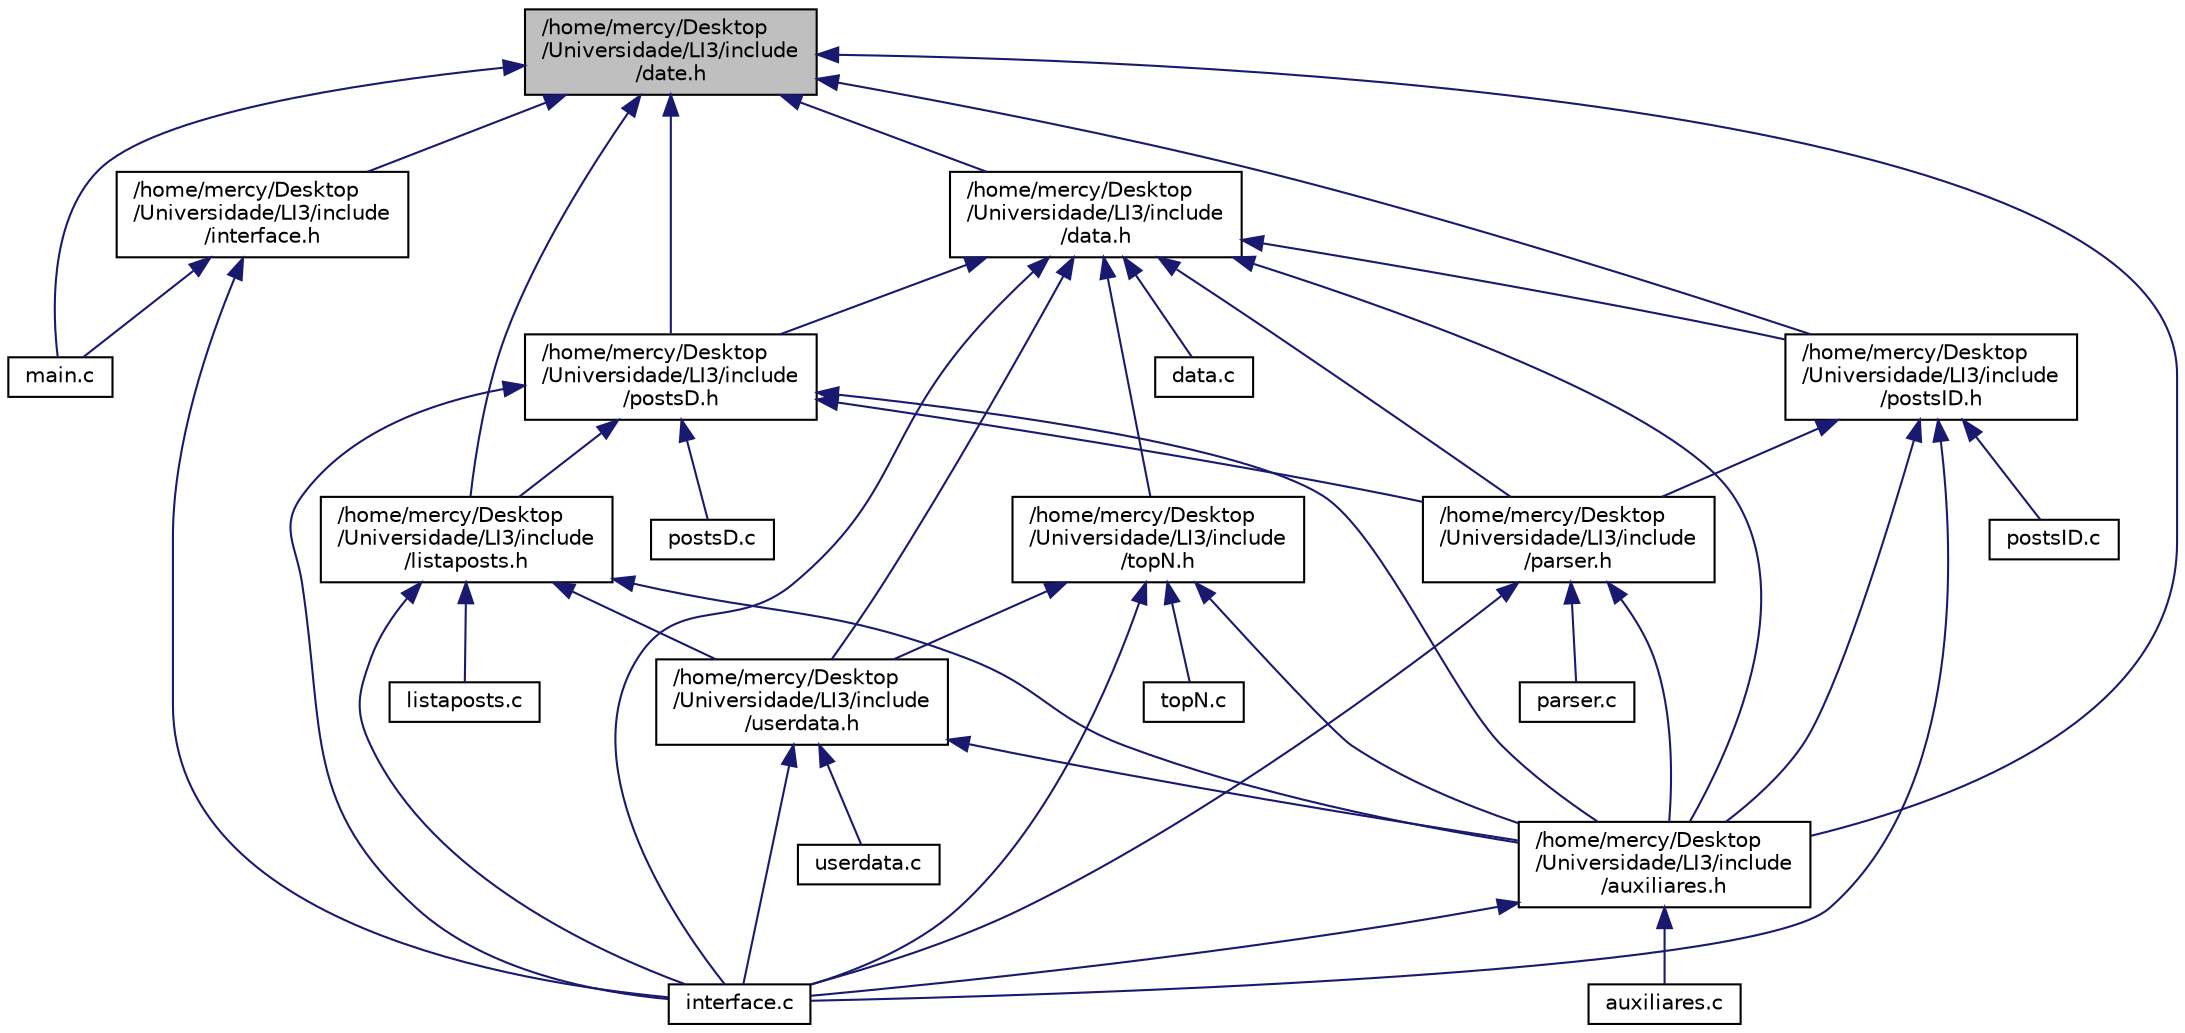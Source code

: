 digraph "/home/mercy/Desktop/Universidade/LI3/include/date.h"
{
  edge [fontname="Helvetica",fontsize="10",labelfontname="Helvetica",labelfontsize="10"];
  node [fontname="Helvetica",fontsize="10",shape=record];
  Node1 [label="/home/mercy/Desktop\l/Universidade/LI3/include\l/date.h",height=0.2,width=0.4,color="black", fillcolor="grey75", style="filled", fontcolor="black"];
  Node1 -> Node2 [dir="back",color="midnightblue",fontsize="10",style="solid",fontname="Helvetica"];
  Node2 [label="main.c",height=0.2,width=0.4,color="black", fillcolor="white", style="filled",URL="$main_8c.html"];
  Node1 -> Node3 [dir="back",color="midnightblue",fontsize="10",style="solid",fontname="Helvetica"];
  Node3 [label="/home/mercy/Desktop\l/Universidade/LI3/include\l/data.h",height=0.2,width=0.4,color="black", fillcolor="white", style="filled",URL="$data_8h.html"];
  Node3 -> Node4 [dir="back",color="midnightblue",fontsize="10",style="solid",fontname="Helvetica"];
  Node4 [label="data.c",height=0.2,width=0.4,color="black", fillcolor="white", style="filled",URL="$data_8c.html"];
  Node3 -> Node5 [dir="back",color="midnightblue",fontsize="10",style="solid",fontname="Helvetica"];
  Node5 [label="interface.c",height=0.2,width=0.4,color="black", fillcolor="white", style="filled",URL="$interface_8c.html"];
  Node3 -> Node6 [dir="back",color="midnightblue",fontsize="10",style="solid",fontname="Helvetica"];
  Node6 [label="/home/mercy/Desktop\l/Universidade/LI3/include\l/auxiliares.h",height=0.2,width=0.4,color="black", fillcolor="white", style="filled",URL="$auxiliares_8h.html"];
  Node6 -> Node7 [dir="back",color="midnightblue",fontsize="10",style="solid",fontname="Helvetica"];
  Node7 [label="auxiliares.c",height=0.2,width=0.4,color="black", fillcolor="white", style="filled",URL="$auxiliares_8c.html"];
  Node6 -> Node5 [dir="back",color="midnightblue",fontsize="10",style="solid",fontname="Helvetica"];
  Node3 -> Node8 [dir="back",color="midnightblue",fontsize="10",style="solid",fontname="Helvetica"];
  Node8 [label="/home/mercy/Desktop\l/Universidade/LI3/include\l/topN.h",height=0.2,width=0.4,color="black", fillcolor="white", style="filled",URL="$topN_8h.html"];
  Node8 -> Node5 [dir="back",color="midnightblue",fontsize="10",style="solid",fontname="Helvetica"];
  Node8 -> Node9 [dir="back",color="midnightblue",fontsize="10",style="solid",fontname="Helvetica"];
  Node9 [label="topN.c",height=0.2,width=0.4,color="black", fillcolor="white", style="filled",URL="$topN_8c.html"];
  Node8 -> Node10 [dir="back",color="midnightblue",fontsize="10",style="solid",fontname="Helvetica"];
  Node10 [label="/home/mercy/Desktop\l/Universidade/LI3/include\l/userdata.h",height=0.2,width=0.4,color="black", fillcolor="white", style="filled",URL="$userdata_8h.html"];
  Node10 -> Node5 [dir="back",color="midnightblue",fontsize="10",style="solid",fontname="Helvetica"];
  Node10 -> Node11 [dir="back",color="midnightblue",fontsize="10",style="solid",fontname="Helvetica"];
  Node11 [label="userdata.c",height=0.2,width=0.4,color="black", fillcolor="white", style="filled",URL="$userdata_8c.html"];
  Node10 -> Node6 [dir="back",color="midnightblue",fontsize="10",style="solid",fontname="Helvetica"];
  Node8 -> Node6 [dir="back",color="midnightblue",fontsize="10",style="solid",fontname="Helvetica"];
  Node3 -> Node10 [dir="back",color="midnightblue",fontsize="10",style="solid",fontname="Helvetica"];
  Node3 -> Node12 [dir="back",color="midnightblue",fontsize="10",style="solid",fontname="Helvetica"];
  Node12 [label="/home/mercy/Desktop\l/Universidade/LI3/include\l/postsD.h",height=0.2,width=0.4,color="black", fillcolor="white", style="filled",URL="$postsD_8h.html"];
  Node12 -> Node5 [dir="back",color="midnightblue",fontsize="10",style="solid",fontname="Helvetica"];
  Node12 -> Node13 [dir="back",color="midnightblue",fontsize="10",style="solid",fontname="Helvetica"];
  Node13 [label="postsD.c",height=0.2,width=0.4,color="black", fillcolor="white", style="filled",URL="$postsD_8c.html"];
  Node12 -> Node14 [dir="back",color="midnightblue",fontsize="10",style="solid",fontname="Helvetica"];
  Node14 [label="/home/mercy/Desktop\l/Universidade/LI3/include\l/listaposts.h",height=0.2,width=0.4,color="black", fillcolor="white", style="filled",URL="$listaposts_8h.html"];
  Node14 -> Node5 [dir="back",color="midnightblue",fontsize="10",style="solid",fontname="Helvetica"];
  Node14 -> Node15 [dir="back",color="midnightblue",fontsize="10",style="solid",fontname="Helvetica"];
  Node15 [label="listaposts.c",height=0.2,width=0.4,color="black", fillcolor="white", style="filled",URL="$listaposts_8c.html"];
  Node14 -> Node10 [dir="back",color="midnightblue",fontsize="10",style="solid",fontname="Helvetica"];
  Node14 -> Node6 [dir="back",color="midnightblue",fontsize="10",style="solid",fontname="Helvetica"];
  Node12 -> Node16 [dir="back",color="midnightblue",fontsize="10",style="solid",fontname="Helvetica"];
  Node16 [label="/home/mercy/Desktop\l/Universidade/LI3/include\l/parser.h",height=0.2,width=0.4,color="black", fillcolor="white", style="filled",URL="$parser_8h.html"];
  Node16 -> Node5 [dir="back",color="midnightblue",fontsize="10",style="solid",fontname="Helvetica"];
  Node16 -> Node17 [dir="back",color="midnightblue",fontsize="10",style="solid",fontname="Helvetica"];
  Node17 [label="parser.c",height=0.2,width=0.4,color="black", fillcolor="white", style="filled",URL="$parser_8c.html"];
  Node16 -> Node6 [dir="back",color="midnightblue",fontsize="10",style="solid",fontname="Helvetica"];
  Node12 -> Node6 [dir="back",color="midnightblue",fontsize="10",style="solid",fontname="Helvetica"];
  Node3 -> Node16 [dir="back",color="midnightblue",fontsize="10",style="solid",fontname="Helvetica"];
  Node3 -> Node18 [dir="back",color="midnightblue",fontsize="10",style="solid",fontname="Helvetica"];
  Node18 [label="/home/mercy/Desktop\l/Universidade/LI3/include\l/postsID.h",height=0.2,width=0.4,color="black", fillcolor="white", style="filled",URL="$postsID_8h.html"];
  Node18 -> Node5 [dir="back",color="midnightblue",fontsize="10",style="solid",fontname="Helvetica"];
  Node18 -> Node19 [dir="back",color="midnightblue",fontsize="10",style="solid",fontname="Helvetica"];
  Node19 [label="postsID.c",height=0.2,width=0.4,color="black", fillcolor="white", style="filled",URL="$postsID_8c.html"];
  Node18 -> Node16 [dir="back",color="midnightblue",fontsize="10",style="solid",fontname="Helvetica"];
  Node18 -> Node6 [dir="back",color="midnightblue",fontsize="10",style="solid",fontname="Helvetica"];
  Node1 -> Node6 [dir="back",color="midnightblue",fontsize="10",style="solid",fontname="Helvetica"];
  Node1 -> Node14 [dir="back",color="midnightblue",fontsize="10",style="solid",fontname="Helvetica"];
  Node1 -> Node12 [dir="back",color="midnightblue",fontsize="10",style="solid",fontname="Helvetica"];
  Node1 -> Node18 [dir="back",color="midnightblue",fontsize="10",style="solid",fontname="Helvetica"];
  Node1 -> Node20 [dir="back",color="midnightblue",fontsize="10",style="solid",fontname="Helvetica"];
  Node20 [label="/home/mercy/Desktop\l/Universidade/LI3/include\l/interface.h",height=0.2,width=0.4,color="black", fillcolor="white", style="filled",URL="$interface_8h.html"];
  Node20 -> Node5 [dir="back",color="midnightblue",fontsize="10",style="solid",fontname="Helvetica"];
  Node20 -> Node2 [dir="back",color="midnightblue",fontsize="10",style="solid",fontname="Helvetica"];
}
